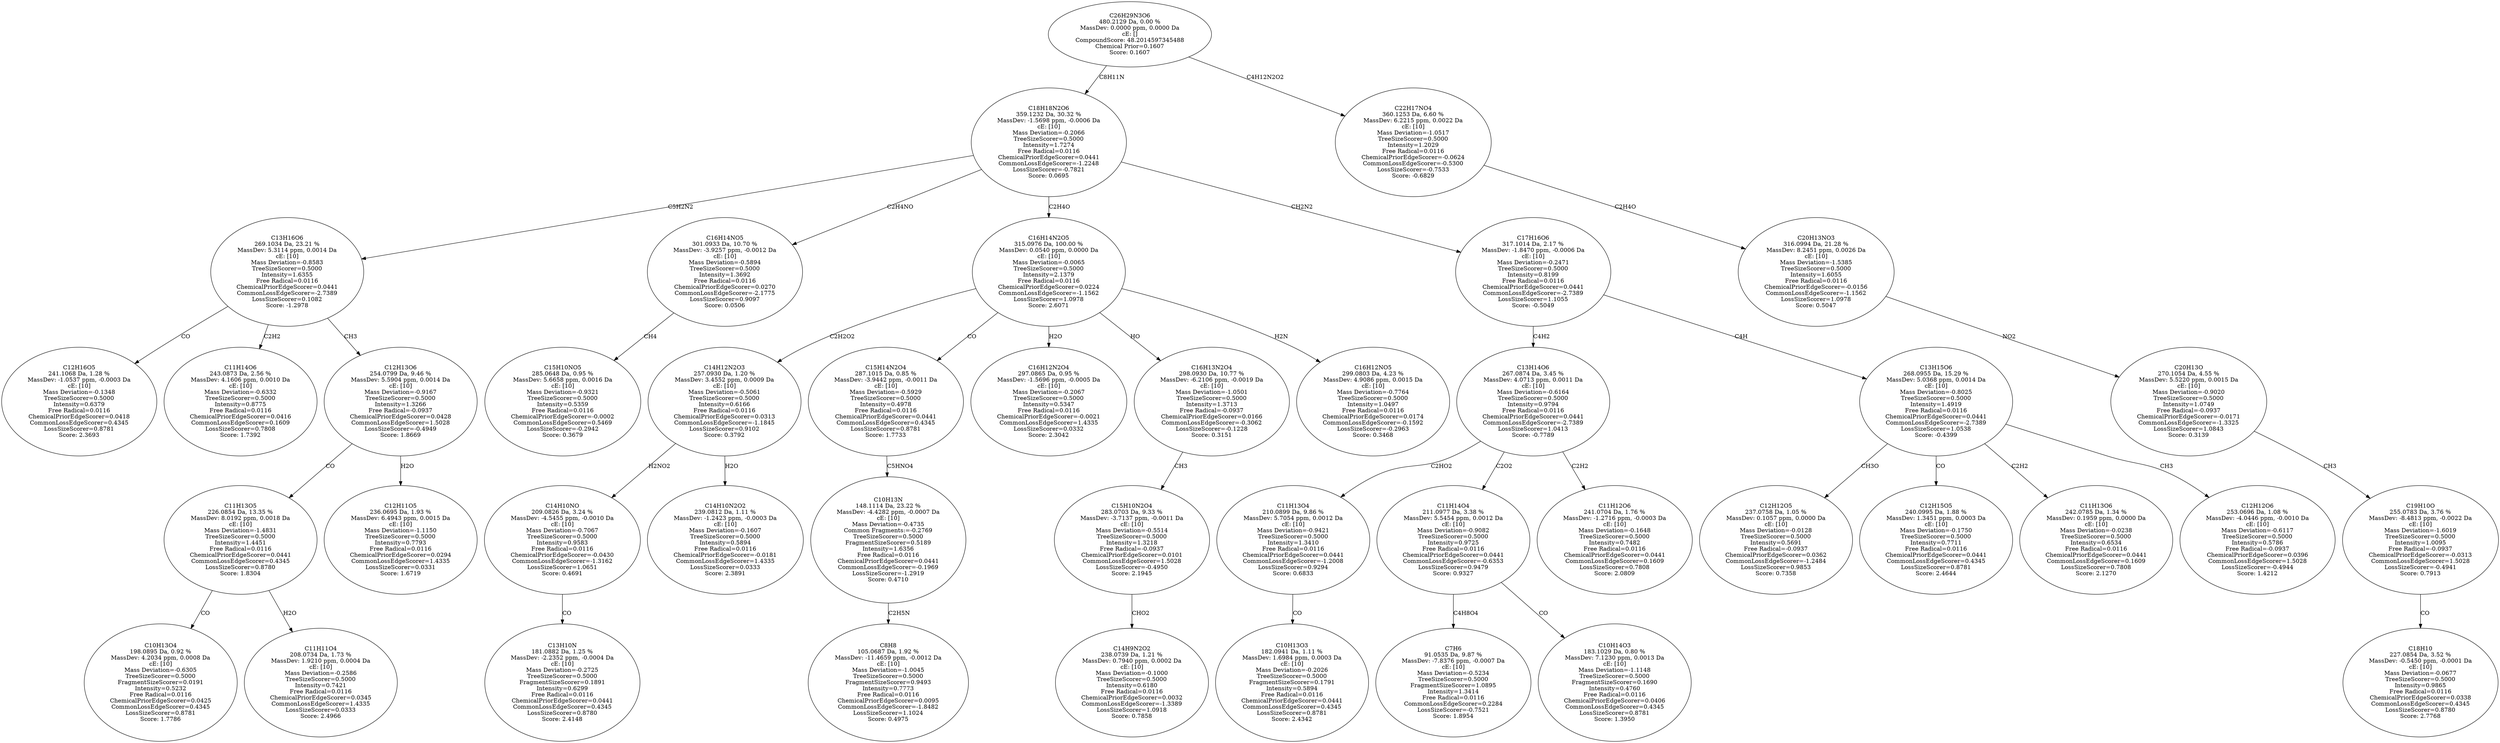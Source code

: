 strict digraph {
v1 [label="C12H16O5\n241.1068 Da, 1.28 %\nMassDev: -1.0537 ppm, -0.0003 Da\ncE: [10]\nMass Deviation=-0.1348\nTreeSizeScorer=0.5000\nIntensity=0.6379\nFree Radical=0.0116\nChemicalPriorEdgeScorer=0.0418\nCommonLossEdgeScorer=0.4345\nLossSizeScorer=0.8781\nScore: 2.3693"];
v2 [label="C11H14O6\n243.0873 Da, 2.56 %\nMassDev: 4.1606 ppm, 0.0010 Da\ncE: [10]\nMass Deviation=-0.6332\nTreeSizeScorer=0.5000\nIntensity=0.8775\nFree Radical=0.0116\nChemicalPriorEdgeScorer=0.0416\nCommonLossEdgeScorer=0.1609\nLossSizeScorer=0.7808\nScore: 1.7392"];
v3 [label="C10H13O4\n198.0895 Da, 0.92 %\nMassDev: 4.2034 ppm, 0.0008 Da\ncE: [10]\nMass Deviation=-0.6305\nTreeSizeScorer=0.5000\nFragmentSizeScorer=0.0191\nIntensity=0.5232\nFree Radical=0.0116\nChemicalPriorEdgeScorer=0.0425\nCommonLossEdgeScorer=0.4345\nLossSizeScorer=0.8781\nScore: 1.7786"];
v4 [label="C11H11O4\n208.0734 Da, 1.73 %\nMassDev: 1.9210 ppm, 0.0004 Da\ncE: [10]\nMass Deviation=-0.2586\nTreeSizeScorer=0.5000\nIntensity=0.7421\nFree Radical=0.0116\nChemicalPriorEdgeScorer=0.0345\nCommonLossEdgeScorer=1.4335\nLossSizeScorer=0.0333\nScore: 2.4966"];
v5 [label="C11H13O5\n226.0854 Da, 13.35 %\nMassDev: 8.0192 ppm, 0.0018 Da\ncE: [10]\nMass Deviation=-1.4831\nTreeSizeScorer=0.5000\nIntensity=1.4451\nFree Radical=0.0116\nChemicalPriorEdgeScorer=0.0441\nCommonLossEdgeScorer=0.4345\nLossSizeScorer=0.8780\nScore: 1.8304"];
v6 [label="C12H11O5\n236.0695 Da, 1.93 %\nMassDev: 6.4943 ppm, 0.0015 Da\ncE: [10]\nMass Deviation=-1.1150\nTreeSizeScorer=0.5000\nIntensity=0.7793\nFree Radical=0.0116\nChemicalPriorEdgeScorer=0.0294\nCommonLossEdgeScorer=1.4335\nLossSizeScorer=0.0331\nScore: 1.6719"];
v7 [label="C12H13O6\n254.0799 Da, 9.46 %\nMassDev: 5.5904 ppm, 0.0014 Da\ncE: [10]\nMass Deviation=-0.9167\nTreeSizeScorer=0.5000\nIntensity=1.3266\nFree Radical=-0.0937\nChemicalPriorEdgeScorer=0.0428\nCommonLossEdgeScorer=1.5028\nLossSizeScorer=-0.4949\nScore: 1.8669"];
v8 [label="C13H16O6\n269.1034 Da, 23.21 %\nMassDev: 5.3114 ppm, 0.0014 Da\ncE: [10]\nMass Deviation=-0.8583\nTreeSizeScorer=0.5000\nIntensity=1.6355\nFree Radical=0.0116\nChemicalPriorEdgeScorer=0.0441\nCommonLossEdgeScorer=-2.7389\nLossSizeScorer=0.1082\nScore: -1.2978"];
v9 [label="C15H10NO5\n285.0648 Da, 0.95 %\nMassDev: 5.6658 ppm, 0.0016 Da\ncE: [10]\nMass Deviation=-0.9321\nTreeSizeScorer=0.5000\nIntensity=0.5359\nFree Radical=0.0116\nChemicalPriorEdgeScorer=-0.0002\nCommonLossEdgeScorer=0.5469\nLossSizeScorer=-0.2942\nScore: 0.3679"];
v10 [label="C16H14NO5\n301.0933 Da, 10.70 %\nMassDev: -3.9257 ppm, -0.0012 Da\ncE: [10]\nMass Deviation=-0.5894\nTreeSizeScorer=0.5000\nIntensity=1.3692\nFree Radical=0.0116\nChemicalPriorEdgeScorer=0.0270\nCommonLossEdgeScorer=-2.1775\nLossSizeScorer=0.9097\nScore: 0.0506"];
v11 [label="C13H10N\n181.0882 Da, 1.25 %\nMassDev: -2.2352 ppm, -0.0004 Da\ncE: [10]\nMass Deviation=-0.2725\nTreeSizeScorer=0.5000\nFragmentSizeScorer=0.1891\nIntensity=0.6299\nFree Radical=0.0116\nChemicalPriorEdgeScorer=0.0441\nCommonLossEdgeScorer=0.4345\nLossSizeScorer=0.8780\nScore: 2.4148"];
v12 [label="C14H10NO\n209.0826 Da, 3.24 %\nMassDev: -4.5455 ppm, -0.0010 Da\ncE: [10]\nMass Deviation=-0.7067\nTreeSizeScorer=0.5000\nIntensity=0.9583\nFree Radical=0.0116\nChemicalPriorEdgeScorer=-0.0430\nCommonLossEdgeScorer=-1.3162\nLossSizeScorer=1.0651\nScore: 0.4691"];
v13 [label="C14H10N2O2\n239.0812 Da, 1.11 %\nMassDev: -1.2423 ppm, -0.0003 Da\ncE: [10]\nMass Deviation=-0.1607\nTreeSizeScorer=0.5000\nIntensity=0.5894\nFree Radical=0.0116\nChemicalPriorEdgeScorer=-0.0181\nCommonLossEdgeScorer=1.4335\nLossSizeScorer=0.0333\nScore: 2.3891"];
v14 [label="C14H12N2O3\n257.0930 Da, 1.20 %\nMassDev: 3.4552 ppm, 0.0009 Da\ncE: [10]\nMass Deviation=-0.5061\nTreeSizeScorer=0.5000\nIntensity=0.6166\nFree Radical=0.0116\nChemicalPriorEdgeScorer=0.0313\nCommonLossEdgeScorer=-1.1845\nLossSizeScorer=0.9102\nScore: 0.3792"];
v15 [label="C8H8\n105.0687 Da, 1.92 %\nMassDev: -11.4659 ppm, -0.0012 Da\ncE: [10]\nMass Deviation=-1.0045\nTreeSizeScorer=0.5000\nFragmentSizeScorer=0.9493\nIntensity=0.7773\nFree Radical=0.0116\nChemicalPriorEdgeScorer=0.0095\nCommonLossEdgeScorer=-1.8482\nLossSizeScorer=1.1024\nScore: 0.4975"];
v16 [label="C10H13N\n148.1114 Da, 23.22 %\nMassDev: -4.4282 ppm, -0.0007 Da\ncE: [10]\nMass Deviation=-0.4735\nCommon Fragments:=-0.2769\nTreeSizeScorer=0.5000\nFragmentSizeScorer=0.5189\nIntensity=1.6356\nFree Radical=0.0116\nChemicalPriorEdgeScorer=0.0441\nCommonLossEdgeScorer=-0.1969\nLossSizeScorer=-1.2919\nScore: 0.4710"];
v17 [label="C15H14N2O4\n287.1015 Da, 0.85 %\nMassDev: -3.9442 ppm, -0.0011 Da\ncE: [10]\nMass Deviation=-0.5929\nTreeSizeScorer=0.5000\nIntensity=0.4978\nFree Radical=0.0116\nChemicalPriorEdgeScorer=0.0441\nCommonLossEdgeScorer=0.4345\nLossSizeScorer=0.8781\nScore: 1.7733"];
v18 [label="C16H12N2O4\n297.0865 Da, 0.95 %\nMassDev: -1.5696 ppm, -0.0005 Da\ncE: [10]\nMass Deviation=-0.2067\nTreeSizeScorer=0.5000\nIntensity=0.5347\nFree Radical=0.0116\nChemicalPriorEdgeScorer=-0.0021\nCommonLossEdgeScorer=1.4335\nLossSizeScorer=0.0332\nScore: 2.3042"];
v19 [label="C14H9N2O2\n238.0739 Da, 1.21 %\nMassDev: 0.7940 ppm, 0.0002 Da\ncE: [10]\nMass Deviation=-0.1000\nTreeSizeScorer=0.5000\nIntensity=0.6180\nFree Radical=0.0116\nChemicalPriorEdgeScorer=0.0032\nCommonLossEdgeScorer=-1.3389\nLossSizeScorer=1.0918\nScore: 0.7858"];
v20 [label="C15H10N2O4\n283.0703 Da, 9.33 %\nMassDev: -3.7137 ppm, -0.0011 Da\ncE: [10]\nMass Deviation=-0.5514\nTreeSizeScorer=0.5000\nIntensity=1.3218\nFree Radical=-0.0937\nChemicalPriorEdgeScorer=0.0101\nCommonLossEdgeScorer=1.5028\nLossSizeScorer=-0.4950\nScore: 2.1945"];
v21 [label="C16H13N2O4\n298.0930 Da, 10.77 %\nMassDev: -6.2106 ppm, -0.0019 Da\ncE: [10]\nMass Deviation=-1.0501\nTreeSizeScorer=0.5000\nIntensity=1.3713\nFree Radical=-0.0937\nChemicalPriorEdgeScorer=0.0166\nCommonLossEdgeScorer=-0.3062\nLossSizeScorer=-0.1228\nScore: 0.3151"];
v22 [label="C16H12NO5\n299.0803 Da, 4.23 %\nMassDev: 4.9086 ppm, 0.0015 Da\ncE: [10]\nMass Deviation=-0.7764\nTreeSizeScorer=0.5000\nIntensity=1.0497\nFree Radical=0.0116\nChemicalPriorEdgeScorer=0.0174\nCommonLossEdgeScorer=-0.1592\nLossSizeScorer=-0.2963\nScore: 0.3468"];
v23 [label="C16H14N2O5\n315.0976 Da, 100.00 %\nMassDev: 0.0540 ppm, 0.0000 Da\ncE: [10]\nMass Deviation=-0.0065\nTreeSizeScorer=0.5000\nIntensity=2.1379\nFree Radical=0.0116\nChemicalPriorEdgeScorer=0.0224\nCommonLossEdgeScorer=-1.1562\nLossSizeScorer=1.0978\nScore: 2.6071"];
v24 [label="C10H13O3\n182.0941 Da, 1.11 %\nMassDev: 1.6984 ppm, 0.0003 Da\ncE: [10]\nMass Deviation=-0.2026\nTreeSizeScorer=0.5000\nFragmentSizeScorer=0.1791\nIntensity=0.5894\nFree Radical=0.0116\nChemicalPriorEdgeScorer=0.0441\nCommonLossEdgeScorer=0.4345\nLossSizeScorer=0.8781\nScore: 2.4342"];
v25 [label="C11H13O4\n210.0899 Da, 9.86 %\nMassDev: 5.7054 ppm, 0.0012 Da\ncE: [10]\nMass Deviation=-0.9421\nTreeSizeScorer=0.5000\nIntensity=1.3410\nFree Radical=0.0116\nChemicalPriorEdgeScorer=0.0441\nCommonLossEdgeScorer=-1.2008\nLossSizeScorer=0.9294\nScore: 0.6833"];
v26 [label="C7H6\n91.0535 Da, 9.87 %\nMassDev: -7.8376 ppm, -0.0007 Da\ncE: [10]\nMass Deviation=-0.5234\nTreeSizeScorer=0.5000\nFragmentSizeScorer=1.0895\nIntensity=1.3414\nFree Radical=0.0116\nCommonLossEdgeScorer=0.2284\nLossSizeScorer=-0.7521\nScore: 1.8954"];
v27 [label="C10H14O3\n183.1029 Da, 0.80 %\nMassDev: 7.1230 ppm, 0.0013 Da\ncE: [10]\nMass Deviation=-1.1148\nTreeSizeScorer=0.5000\nFragmentSizeScorer=0.1690\nIntensity=0.4760\nFree Radical=0.0116\nChemicalPriorEdgeScorer=0.0406\nCommonLossEdgeScorer=0.4345\nLossSizeScorer=0.8781\nScore: 1.3950"];
v28 [label="C11H14O4\n211.0977 Da, 3.38 %\nMassDev: 5.5454 ppm, 0.0012 Da\ncE: [10]\nMass Deviation=-0.9082\nTreeSizeScorer=0.5000\nIntensity=0.9725\nFree Radical=0.0116\nChemicalPriorEdgeScorer=0.0441\nCommonLossEdgeScorer=-0.6353\nLossSizeScorer=0.9479\nScore: 0.9327"];
v29 [label="C11H12O6\n241.0704 Da, 1.76 %\nMassDev: -1.2716 ppm, -0.0003 Da\ncE: [10]\nMass Deviation=-0.1648\nTreeSizeScorer=0.5000\nIntensity=0.7482\nFree Radical=0.0116\nChemicalPriorEdgeScorer=0.0441\nCommonLossEdgeScorer=0.1609\nLossSizeScorer=0.7808\nScore: 2.0809"];
v30 [label="C13H14O6\n267.0874 Da, 3.45 %\nMassDev: 4.0713 ppm, 0.0011 Da\ncE: [10]\nMass Deviation=-0.6164\nTreeSizeScorer=0.5000\nIntensity=0.9794\nFree Radical=0.0116\nChemicalPriorEdgeScorer=0.0441\nCommonLossEdgeScorer=-2.7389\nLossSizeScorer=1.0413\nScore: -0.7789"];
v31 [label="C12H12O5\n237.0758 Da, 1.05 %\nMassDev: 0.1057 ppm, 0.0000 Da\ncE: [10]\nMass Deviation=-0.0128\nTreeSizeScorer=0.5000\nIntensity=0.5691\nFree Radical=-0.0937\nChemicalPriorEdgeScorer=0.0362\nCommonLossEdgeScorer=-1.2484\nLossSizeScorer=0.9853\nScore: 0.7358"];
v32 [label="C12H15O5\n240.0995 Da, 1.88 %\nMassDev: 1.3451 ppm, 0.0003 Da\ncE: [10]\nMass Deviation=-0.1750\nTreeSizeScorer=0.5000\nIntensity=0.7711\nFree Radical=0.0116\nChemicalPriorEdgeScorer=0.0441\nCommonLossEdgeScorer=0.4345\nLossSizeScorer=0.8781\nScore: 2.4644"];
v33 [label="C11H13O6\n242.0785 Da, 1.34 %\nMassDev: 0.1959 ppm, 0.0000 Da\ncE: [10]\nMass Deviation=-0.0238\nTreeSizeScorer=0.5000\nIntensity=0.6534\nFree Radical=0.0116\nChemicalPriorEdgeScorer=0.0441\nCommonLossEdgeScorer=0.1609\nLossSizeScorer=0.7808\nScore: 2.1270"];
v34 [label="C12H12O6\n253.0696 Da, 1.08 %\nMassDev: -4.0446 ppm, -0.0010 Da\ncE: [10]\nMass Deviation=-0.6117\nTreeSizeScorer=0.5000\nIntensity=0.5786\nFree Radical=-0.0937\nChemicalPriorEdgeScorer=0.0396\nCommonLossEdgeScorer=1.5028\nLossSizeScorer=-0.4944\nScore: 1.4212"];
v35 [label="C13H15O6\n268.0955 Da, 15.29 %\nMassDev: 5.0368 ppm, 0.0014 Da\ncE: [10]\nMass Deviation=-0.8025\nTreeSizeScorer=0.5000\nIntensity=1.4919\nFree Radical=0.0116\nChemicalPriorEdgeScorer=0.0441\nCommonLossEdgeScorer=-2.7389\nLossSizeScorer=1.0538\nScore: -0.4399"];
v36 [label="C17H16O6\n317.1014 Da, 2.17 %\nMassDev: -1.8470 ppm, -0.0006 Da\ncE: [10]\nMass Deviation=-0.2471\nTreeSizeScorer=0.5000\nIntensity=0.8199\nFree Radical=0.0116\nChemicalPriorEdgeScorer=0.0441\nCommonLossEdgeScorer=-2.7389\nLossSizeScorer=1.1055\nScore: -0.5049"];
v37 [label="C18H18N2O6\n359.1232 Da, 30.32 %\nMassDev: -1.5698 ppm, -0.0006 Da\ncE: [10]\nMass Deviation=-0.2066\nTreeSizeScorer=0.5000\nIntensity=1.7274\nFree Radical=0.0116\nChemicalPriorEdgeScorer=0.0441\nCommonLossEdgeScorer=-1.2248\nLossSizeScorer=-0.7821\nScore: 0.0695"];
v38 [label="C18H10\n227.0854 Da, 3.52 %\nMassDev: -0.5450 ppm, -0.0001 Da\ncE: [10]\nMass Deviation=-0.0677\nTreeSizeScorer=0.5000\nIntensity=0.9865\nFree Radical=0.0116\nChemicalPriorEdgeScorer=0.0338\nCommonLossEdgeScorer=0.4345\nLossSizeScorer=0.8780\nScore: 2.7768"];
v39 [label="C19H10O\n255.0783 Da, 3.76 %\nMassDev: -8.4813 ppm, -0.0022 Da\ncE: [10]\nMass Deviation=-1.6019\nTreeSizeScorer=0.5000\nIntensity=1.0095\nFree Radical=-0.0937\nChemicalPriorEdgeScorer=-0.0313\nCommonLossEdgeScorer=1.5028\nLossSizeScorer=-0.4941\nScore: 0.7913"];
v40 [label="C20H13O\n270.1054 Da, 4.55 %\nMassDev: 5.5220 ppm, 0.0015 Da\ncE: [10]\nMass Deviation=-0.9020\nTreeSizeScorer=0.5000\nIntensity=1.0749\nFree Radical=-0.0937\nChemicalPriorEdgeScorer=-0.0171\nCommonLossEdgeScorer=-1.3325\nLossSizeScorer=1.0843\nScore: 0.3139"];
v41 [label="C20H13NO3\n316.0994 Da, 21.28 %\nMassDev: 8.2451 ppm, 0.0026 Da\ncE: [10]\nMass Deviation=-1.5385\nTreeSizeScorer=0.5000\nIntensity=1.6055\nFree Radical=0.0116\nChemicalPriorEdgeScorer=-0.0156\nCommonLossEdgeScorer=-1.1562\nLossSizeScorer=1.0978\nScore: 0.5047"];
v42 [label="C22H17NO4\n360.1253 Da, 6.60 %\nMassDev: 6.2215 ppm, 0.0022 Da\ncE: [10]\nMass Deviation=-1.0517\nTreeSizeScorer=0.5000\nIntensity=1.2029\nFree Radical=0.0116\nChemicalPriorEdgeScorer=-0.0624\nCommonLossEdgeScorer=-0.5300\nLossSizeScorer=-0.7533\nScore: -0.6829"];
v43 [label="C26H29N3O6\n480.2129 Da, 0.00 %\nMassDev: 0.0000 ppm, 0.0000 Da\ncE: []\nCompoundScore: 48.2014597345488\nChemical Prior=0.1607\nScore: 0.1607"];
v8 -> v1 [label="CO"];
v8 -> v2 [label="C2H2"];
v5 -> v3 [label="CO"];
v5 -> v4 [label="H2O"];
v7 -> v5 [label="CO"];
v7 -> v6 [label="H2O"];
v8 -> v7 [label="CH3"];
v37 -> v8 [label="C5H2N2"];
v10 -> v9 [label="CH4"];
v37 -> v10 [label="C2H4NO"];
v12 -> v11 [label="CO"];
v14 -> v12 [label="H2NO2"];
v14 -> v13 [label="H2O"];
v23 -> v14 [label="C2H2O2"];
v16 -> v15 [label="C2H5N"];
v17 -> v16 [label="C5HNO4"];
v23 -> v17 [label="CO"];
v23 -> v18 [label="H2O"];
v20 -> v19 [label="CHO2"];
v21 -> v20 [label="CH3"];
v23 -> v21 [label="HO"];
v23 -> v22 [label="H2N"];
v37 -> v23 [label="C2H4O"];
v25 -> v24 [label="CO"];
v30 -> v25 [label="C2HO2"];
v28 -> v26 [label="C4H8O4"];
v28 -> v27 [label="CO"];
v30 -> v28 [label="C2O2"];
v30 -> v29 [label="C2H2"];
v36 -> v30 [label="C4H2"];
v35 -> v31 [label="CH3O"];
v35 -> v32 [label="CO"];
v35 -> v33 [label="C2H2"];
v35 -> v34 [label="CH3"];
v36 -> v35 [label="C4H"];
v37 -> v36 [label="CH2N2"];
v43 -> v37 [label="C8H11N"];
v39 -> v38 [label="CO"];
v40 -> v39 [label="CH3"];
v41 -> v40 [label="NO2"];
v42 -> v41 [label="C2H4O"];
v43 -> v42 [label="C4H12N2O2"];
}